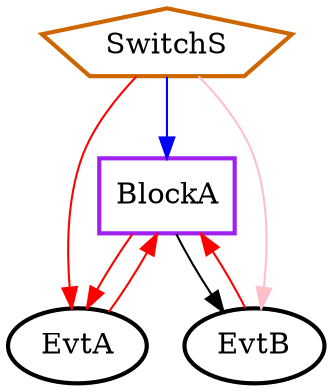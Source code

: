 digraph "overwrite2-0" {
  node [cpu=0 pattern=A tperiod=100000000 toffs=0 fid=1 gid=5 sid=2 bpid=8 style=filled color=black fillcolor=white penwidth=2 shape=oval]
  BlockA [type=block patexit=1 qlo=1 shape=rectangle color=purple]
  EvtA [type=tmsg evtno=0 par=1 id="0x1005000000200200"]
  EvtB [type=tmsg evtno=0 par=2 id="0x1005000000200200"]
  SwitchS [type=switch patentry=1 shape=pentagon color=darkorange3]
  edge [type=defdst color=red]
  EvtA -> BlockA -> EvtA
  SwitchS -> EvtA
  EvtB -> BlockA
  SwitchS -> BlockA [type=target color=blue]
  SwitchS -> EvtB [type=switchdst color=pink]
  BlockA -> EvtB [type=altdst color=black]
}
